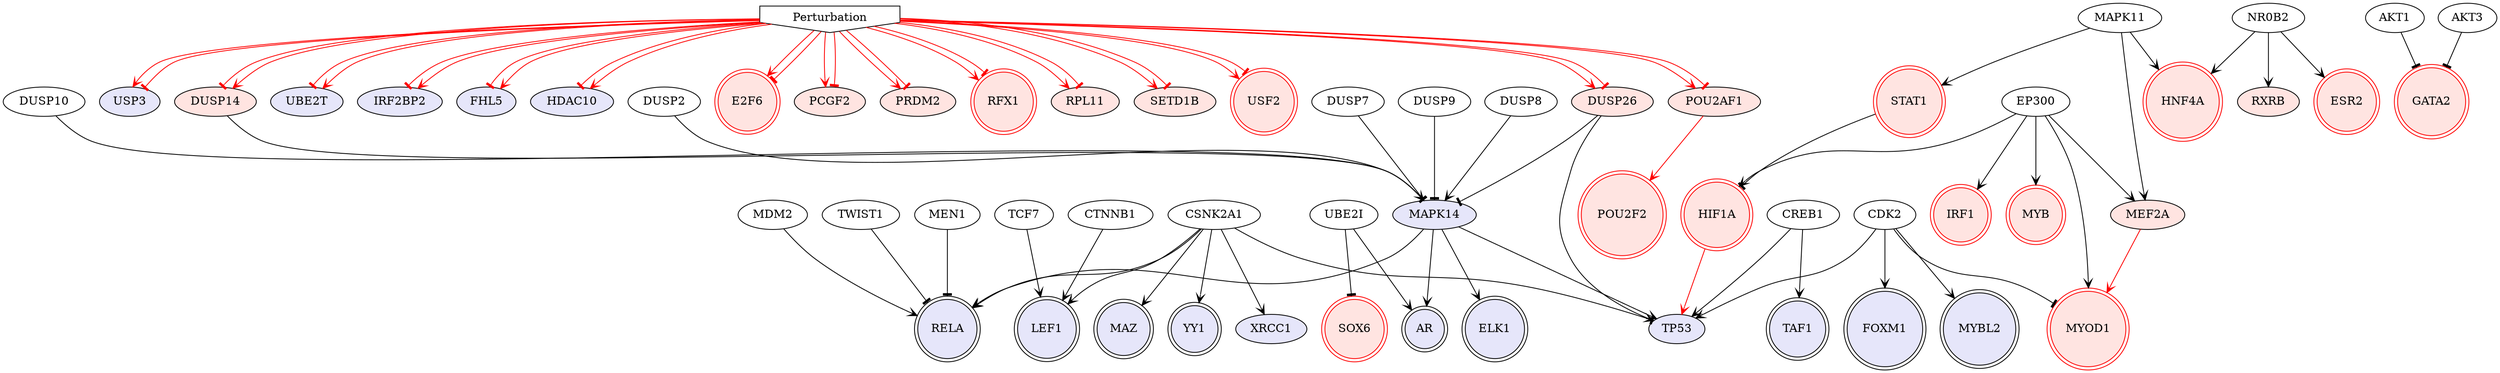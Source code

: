 digraph {

HIF1A->TP53 [penwidth=1, color=red, arrowhead="vee"]
TWIST1->RELA [penwidth=1, color=NA, arrowhead="tee"]
CTNNB1->LEF1 [penwidth=1, color=NA, arrowhead="vee"]
MEN1->RELA [penwidth=1, color=NA, arrowhead="tee"]
MAPK14->ELK1 [penwidth=1, color=black, arrowhead="vee"]
CSNK2A1->LEF1 [penwidth=1, color=NA, arrowhead="vee"]
TCF7->LEF1 [penwidth=1, color=NA, arrowhead="vee"]
DUSP10->MAPK14 [penwidth=1, color=NA, arrowhead="tee"]
CREB1->TAF1 [penwidth=1, color=NA, arrowhead="vee"]
CSNK2A1->XRCC1 [penwidth=1, color=NA, arrowhead="vee"]
CDK2->TP53 [penwidth=1, color=NA, arrowhead="vee"]
CSNK2A1->MAZ [penwidth=1, color=NA, arrowhead="vee"]
MAPK14->TP53 [penwidth=1, color=black, arrowhead="vee"]
CSNK2A1->RELA [penwidth=1, color=NA, arrowhead="vee"]
CDK2->MYBL2 [penwidth=1, color=NA, arrowhead="vee"]
CSNK2A1->TP53 [penwidth=1, color=NA, arrowhead="vee"]
CSNK2A1->YY1 [penwidth=1, color=NA, arrowhead="vee"]
CDK2->FOXM1 [penwidth=1, color=NA, arrowhead="vee"]
MAPK14->AR [penwidth=1, color=black, arrowhead="vee"]
MAPK14->RELA [penwidth=1, color=black, arrowhead="vee"]
CREB1->TP53 [penwidth=1, color=NA, arrowhead="vee"]
UBE2I->AR [penwidth=1, color=NA, arrowhead="vee"]
MDM2->RELA [penwidth=1, color=NA, arrowhead="vee"]
Perturbation->FHL5 [penwidth=1, color=red, arrowhead="tee"]
Perturbation->HDAC10 [penwidth=1, color=red, arrowhead="tee"]
EP300->MYB [penwidth=1, color=NA, arrowhead="vee"]
EP300->HIF1A [penwidth=1, color=NA, arrowhead="vee"]
NR0B2->HNF4A [penwidth=1, color=NA, arrowhead="vee"]
NR0B2->RXRB [penwidth=1, color=NA, arrowhead="vee"]
NR0B2->ESR2 [penwidth=1, color=NA, arrowhead="vee"]
EP300->MEF2A [penwidth=1, color=NA, arrowhead="vee"]
UBE2I->SOX6 [penwidth=1, color=NA, arrowhead="tee"]
AKT1->GATA2 [penwidth=1, color=NA, arrowhead="tee"]
EP300->MYOD1 [penwidth=1, color=NA, arrowhead="vee"]
MEF2A->MYOD1 [penwidth=1, color=red, arrowhead="vee"]
MAPK11->HNF4A [penwidth=1, color=NA, arrowhead="vee"]
CDK2->MYOD1 [penwidth=1, color=NA, arrowhead="tee"]
POU2AF1->POU2F2 [penwidth=1, color=red, arrowhead="vee"]
MAPK11->MEF2A [penwidth=1, color=NA, arrowhead="vee"]
MAPK11->STAT1 [penwidth=1, color=NA, arrowhead="vee"]
EP300->IRF1 [penwidth=1, color=NA, arrowhead="vee"]
Perturbation->E2F6 [penwidth=1, color=red, arrowhead="vee"]
Perturbation->PCGF2 [penwidth=1, color=red, arrowhead="vee"]
Perturbation->POU2AF1 [penwidth=1, color=red, arrowhead="vee"]
Perturbation->PRDM2 [penwidth=1, color=red, arrowhead="vee"]
Perturbation->RFX1 [penwidth=1, color=red, arrowhead="vee"]
Perturbation->RPL11 [penwidth=1, color=red, arrowhead="vee"]
Perturbation->SETD1B [penwidth=1, color=red, arrowhead="vee"]
Perturbation->USF2 [penwidth=1, color=red, arrowhead="vee"]
DUSP14->MAPK14 [penwidth=1, color=black, arrowhead="tee"]
Perturbation->HDAC10 [penwidth=1, color=red, arrowhead="vee"]
Perturbation->USP3 [penwidth=1, color=red, arrowhead="vee"]
Perturbation->DUSP14 [penwidth=1, color=red, arrowhead="tee"]
Perturbation->E2F6 [penwidth=1, color=red, arrowhead="tee"]
Perturbation->PCGF2 [penwidth=1, color=red, arrowhead="tee"]
Perturbation->POU2AF1 [penwidth=1, color=red, arrowhead="tee"]
Perturbation->PRDM2 [penwidth=1, color=red, arrowhead="tee"]
Perturbation->RFX1 [penwidth=1, color=red, arrowhead="tee"]
Perturbation->RPL11 [penwidth=1, color=red, arrowhead="tee"]
Perturbation->SETD1B [penwidth=1, color=red, arrowhead="tee"]
Perturbation->USF2 [penwidth=1, color=red, arrowhead="tee"]
DUSP2->MAPK14 [penwidth=1, color=NA, arrowhead="vee"]
Perturbation->FHL5 [penwidth=1, color=red, arrowhead="vee"]
AKT3->GATA2 [penwidth=1, color=NA, arrowhead="tee"]
Perturbation->USP3 [penwidth=1, color=red, arrowhead="tee"]
DUSP7->MAPK14 [penwidth=1, color=NA, arrowhead="tee"]
DUSP9->MAPK14 [penwidth=1, color=NA, arrowhead="tee"]
DUSP26->TP53 [penwidth=1, color=black, arrowhead="tee"]
DUSP26->MAPK14 [penwidth=1, color=black, arrowhead="tee"]
Perturbation->DUSP26 [penwidth=1, color=red, arrowhead="vee"]
DUSP8->MAPK14 [penwidth=1, color=NA, arrowhead="vee"]
Perturbation->DUSP14 [penwidth=1, color=red, arrowhead="vee"]
Perturbation->DUSP26 [penwidth=1, color=red, arrowhead="tee"]
Perturbation->UBE2T [penwidth=1, color=red, arrowhead="tee"]
STAT1->HIF1A [penwidth=1, color=black, arrowhead="tee"]
Perturbation->UBE2T [penwidth=1, color=red, arrowhead="vee"]
Perturbation->IRF2BP2 [penwidth=1, color=red, arrowhead="tee"]
Perturbation->IRF2BP2 [penwidth=1, color=red, arrowhead="vee"]
Perturbation [style=filled, color=black, fillcolor=white, shape=invhouse];
RFX1 [style=filled, color=red, fillcolor=mistyrose, shape=doublecircle];
GATA2 [style=filled, color=red, fillcolor=mistyrose, shape=doublecircle];
LEF1 [style=filled, color=black, fillcolor=lavender, shape=doublecircle];
MAZ [style=filled, color=black, fillcolor=lavender, shape=doublecircle];
ESR2 [style=filled, color=red, fillcolor=mistyrose, shape=doublecircle];
HNF4A [style=filled, color=red, fillcolor=mistyrose, shape=doublecircle];
STAT1 [style=filled, color=red, fillcolor=mistyrose, shape=doublecircle];
YY1 [style=filled, color=black, fillcolor=lavender, shape=doublecircle];
RELA [style=filled, color=black, fillcolor=lavender, shape=doublecircle];
IRF1 [style=filled, color=red, fillcolor=mistyrose, shape=doublecircle];
POU2F2 [style=filled, color=red, fillcolor=mistyrose, shape=doublecircle];
MYBL2 [style=filled, color=black, fillcolor=lavender, shape=doublecircle];
E2F6 [style=filled, color=red, fillcolor=mistyrose, shape=doublecircle];
MYB [style=filled, color=red, fillcolor=mistyrose, shape=doublecircle];
HIF1A [style=filled, color=red, fillcolor=mistyrose, shape=doublecircle];
FOXM1 [style=filled, color=black, fillcolor=lavender, shape=doublecircle];
MYOD1 [style=filled, color=red, fillcolor=mistyrose, shape=doublecircle];
USF2 [style=filled, color=red, fillcolor=mistyrose, shape=doublecircle];
TAF1 [style=filled, color=black, fillcolor=lavender, shape=doublecircle];
ELK1 [style=filled, color=black, fillcolor=lavender, shape=doublecircle];
AR [style=filled, color=black, fillcolor=lavender, shape=doublecircle];
SOX6 [style=filled, color=red, fillcolor=mistyrose, shape=doublecircle];
MAPK14 [style=filled, fillcolor=lavender];
MEF2A [style=filled, fillcolor=mistyrose];
POU2AF1 [style=filled, fillcolor=mistyrose];
DUSP14 [style=filled, fillcolor=mistyrose];
DUSP26 [style=filled, fillcolor=mistyrose];
TP53 [style=filled, fillcolor=lavender];
XRCC1 [style=filled, fillcolor=lavender];
FHL5 [style=filled, fillcolor=lavender];
HDAC10 [style=filled, fillcolor=lavender];
RXRB [style=filled, fillcolor=mistyrose];
PCGF2 [style=filled, fillcolor=mistyrose];
PRDM2 [style=filled, fillcolor=mistyrose];
RPL11 [style=filled, fillcolor=mistyrose];
SETD1B [style=filled, fillcolor=mistyrose];
USP3 [style=filled, fillcolor=lavender];
UBE2T [style=filled, fillcolor=lavender];
IRF2BP2 [style=filled, fillcolor=lavender];


}

